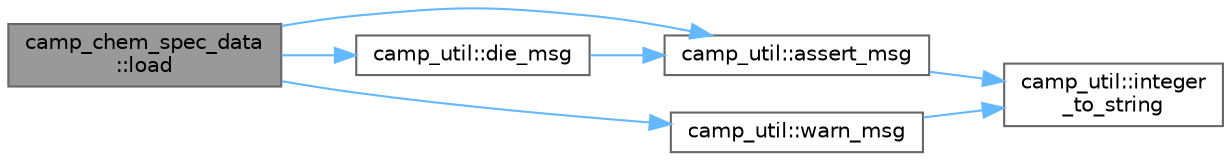 digraph "camp_chem_spec_data::load"
{
 // LATEX_PDF_SIZE
  bgcolor="transparent";
  edge [fontname=Helvetica,fontsize=10,labelfontname=Helvetica,labelfontsize=10];
  node [fontname=Helvetica,fontsize=10,shape=box,height=0.2,width=0.4];
  rankdir="LR";
  Node1 [label="camp_chem_spec_data\l::load",height=0.2,width=0.4,color="gray40", fillcolor="grey60", style="filled", fontcolor="black",tooltip="Load species from an input file."];
  Node1 -> Node2 [color="steelblue1",style="solid"];
  Node2 [label="camp_util::assert_msg",height=0.2,width=0.4,color="grey40", fillcolor="white", style="filled",URL="$namespacecamp__util.html#ab4e745d4a05763568bf773598f30e91f",tooltip="Errors unless condition_ok is true."];
  Node2 -> Node3 [color="steelblue1",style="solid"];
  Node3 [label="camp_util::integer\l_to_string",height=0.2,width=0.4,color="grey40", fillcolor="white", style="filled",URL="$namespacecamp__util.html#acd72e4626dcfefffaa08c42cfa7949bc",tooltip="Convert an integer to a string format."];
  Node1 -> Node4 [color="steelblue1",style="solid"];
  Node4 [label="camp_util::die_msg",height=0.2,width=0.4,color="grey40", fillcolor="white", style="filled",URL="$namespacecamp__util.html#a970b40b46d26e937fb3cdc0b9217b86c",tooltip="Error immediately."];
  Node4 -> Node2 [color="steelblue1",style="solid"];
  Node1 -> Node5 [color="steelblue1",style="solid"];
  Node5 [label="camp_util::warn_msg",height=0.2,width=0.4,color="grey40", fillcolor="white", style="filled",URL="$namespacecamp__util.html#ab72bff2627c9468e4c352118b8dc7046",tooltip="Prints a warning message."];
  Node5 -> Node3 [color="steelblue1",style="solid"];
}
